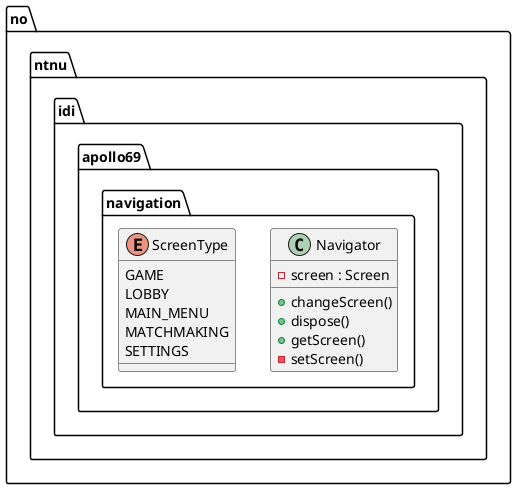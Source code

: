 @startuml

      class no.ntnu.idi.apollo69.navigation.Navigator {
          - screen : Screen
          + changeScreen()
          + dispose()
          + getScreen()
          - setScreen()
      }
      enum no.ntnu.idi.apollo69.navigation.ScreenType {
        GAME
        LOBBY
        MAIN_MENU
        MATCHMAKING
        SETTINGS
      }

@enduml
